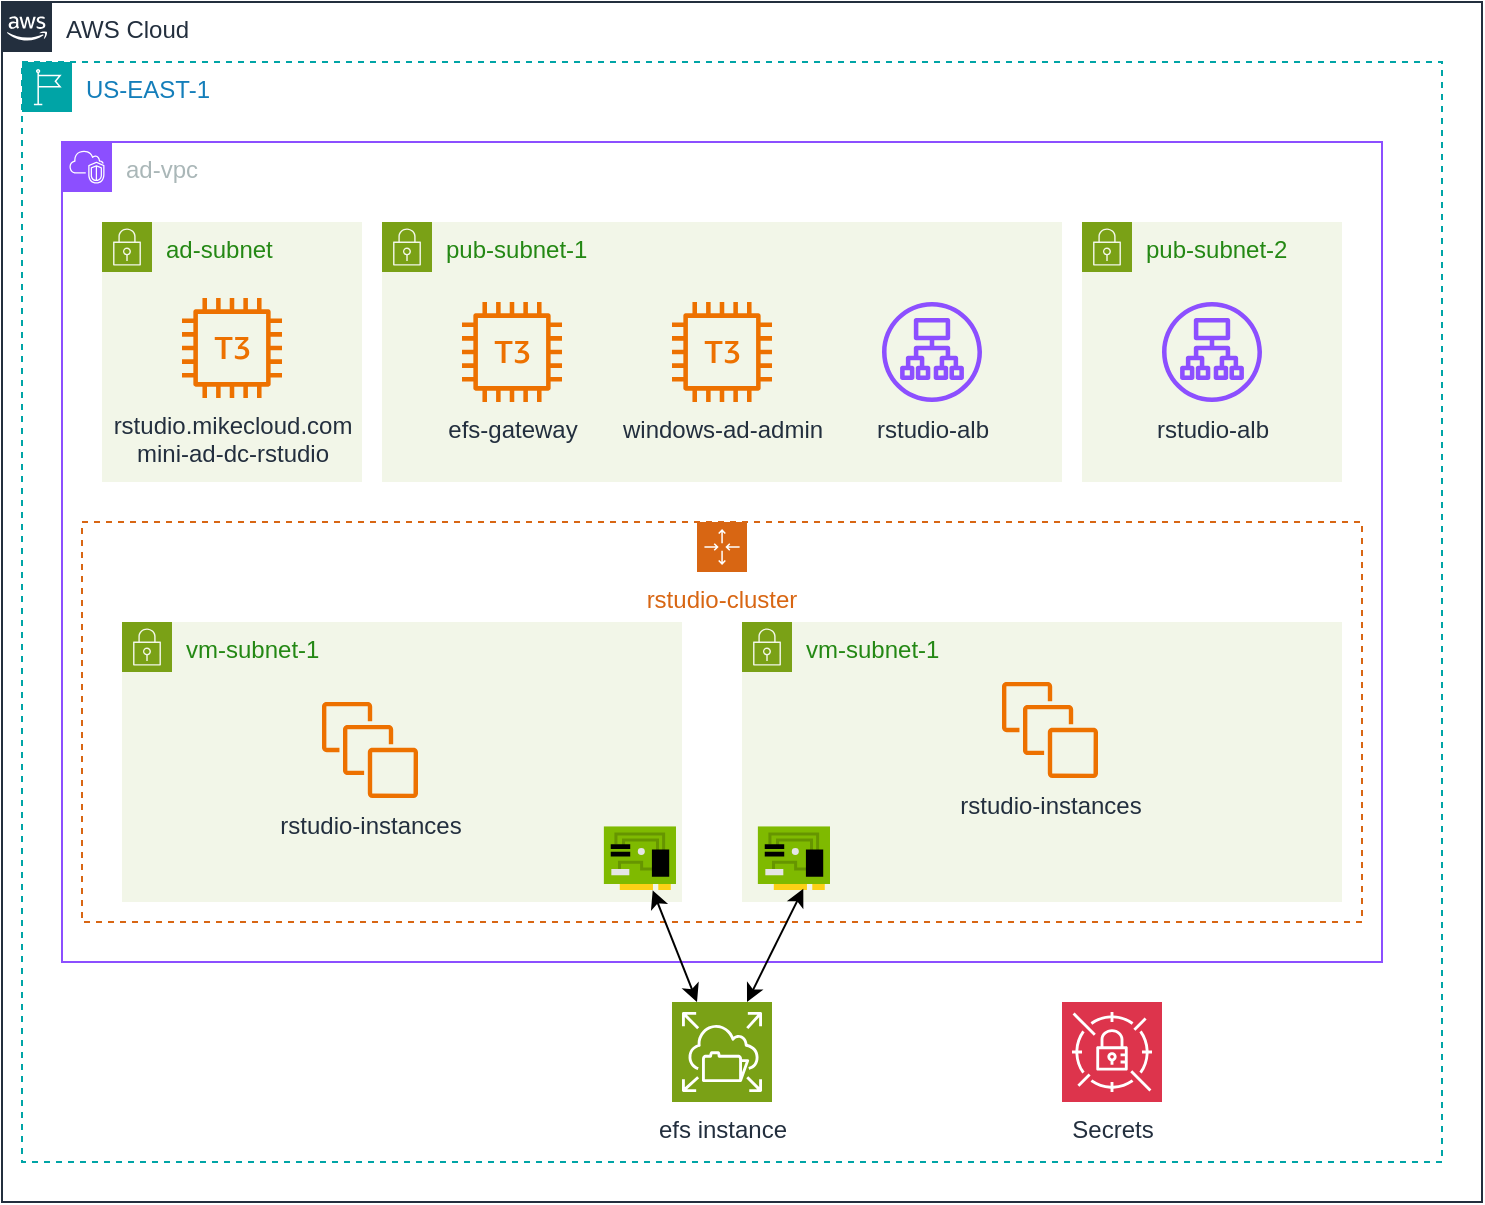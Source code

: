 <mxfile version="28.2.0">
  <diagram id="Ht1M8jgEwFfnCIfOTk4-" name="Page-1">
    <mxGraphModel grid="1" page="1" gridSize="10" guides="1" tooltips="1" connect="1" arrows="1" fold="1" pageScale="1" pageWidth="1169" pageHeight="827" math="0" shadow="0">
      <root>
        <mxCell id="0" />
        <mxCell id="1" parent="0" />
        <mxCell id="UEzPUAAOIrF-is8g5C7q-74" value="AWS Cloud" style="points=[[0,0],[0.25,0],[0.5,0],[0.75,0],[1,0],[1,0.25],[1,0.5],[1,0.75],[1,1],[0.75,1],[0.5,1],[0.25,1],[0,1],[0,0.75],[0,0.5],[0,0.25]];outlineConnect=0;gradientColor=none;html=1;whiteSpace=wrap;fontSize=12;fontStyle=0;shape=mxgraph.aws4.group;grIcon=mxgraph.aws4.group_aws_cloud_alt;strokeColor=#232F3E;fillColor=none;verticalAlign=top;align=left;spacingLeft=30;fontColor=#232F3E;dashed=0;labelBackgroundColor=#ffffff;container=1;pointerEvents=0;collapsible=0;recursiveResize=0;" vertex="1" parent="1">
          <mxGeometry x="140" y="90" width="740" height="600" as="geometry" />
        </mxCell>
        <mxCell id="2To4Lg_6mNJgqHkVp9uK-2" value="US-EAST-1" style="points=[[0,0],[0.25,0],[0.5,0],[0.75,0],[1,0],[1,0.25],[1,0.5],[1,0.75],[1,1],[0.75,1],[0.5,1],[0.25,1],[0,1],[0,0.75],[0,0.5],[0,0.25]];outlineConnect=0;gradientColor=none;html=1;whiteSpace=wrap;fontSize=12;fontStyle=0;container=1;pointerEvents=0;collapsible=0;recursiveResize=0;shape=mxgraph.aws4.group;grIcon=mxgraph.aws4.group_region;strokeColor=#00A4A6;fillColor=none;verticalAlign=top;align=left;spacingLeft=30;fontColor=#147EBA;dashed=1;" vertex="1" parent="UEzPUAAOIrF-is8g5C7q-74">
          <mxGeometry x="10" y="30" width="710" height="550" as="geometry" />
        </mxCell>
        <mxCell id="2To4Lg_6mNJgqHkVp9uK-8" value="ad-vpc" style="points=[[0,0],[0.25,0],[0.5,0],[0.75,0],[1,0],[1,0.25],[1,0.5],[1,0.75],[1,1],[0.75,1],[0.5,1],[0.25,1],[0,1],[0,0.75],[0,0.5],[0,0.25]];outlineConnect=0;gradientColor=none;html=1;whiteSpace=wrap;fontSize=12;fontStyle=0;container=1;pointerEvents=0;collapsible=0;recursiveResize=0;shape=mxgraph.aws4.group;grIcon=mxgraph.aws4.group_vpc2;strokeColor=#8C4FFF;fillColor=none;verticalAlign=top;align=left;spacingLeft=30;fontColor=#AAB7B8;dashed=0;" vertex="1" parent="2To4Lg_6mNJgqHkVp9uK-2">
          <mxGeometry x="20" y="40" width="660" height="410" as="geometry" />
        </mxCell>
        <mxCell id="TPCj60sYn2cIZddfXZA--1" value="ad-subnet" style="points=[[0,0],[0.25,0],[0.5,0],[0.75,0],[1,0],[1,0.25],[1,0.5],[1,0.75],[1,1],[0.75,1],[0.5,1],[0.25,1],[0,1],[0,0.75],[0,0.5],[0,0.25]];outlineConnect=0;gradientColor=none;html=1;whiteSpace=wrap;fontSize=12;fontStyle=0;container=1;pointerEvents=0;collapsible=0;recursiveResize=0;shape=mxgraph.aws4.group;grIcon=mxgraph.aws4.group_security_group;grStroke=0;strokeColor=#7AA116;fillColor=#F2F6E8;verticalAlign=top;align=left;spacingLeft=30;fontColor=#248814;dashed=0;" vertex="1" parent="2To4Lg_6mNJgqHkVp9uK-8">
          <mxGeometry x="20" y="40" width="130" height="130" as="geometry" />
        </mxCell>
        <mxCell id="kpzsKFrH2LE98xY-d6OL-2" value="rstudio.mikecloud.com&lt;div&gt;mini-ad-dc-rstudio&lt;/div&gt;" style="sketch=0;outlineConnect=0;fontColor=#232F3E;gradientColor=none;fillColor=#ED7100;strokeColor=none;dashed=0;verticalLabelPosition=bottom;verticalAlign=top;align=center;html=1;fontSize=12;fontStyle=0;aspect=fixed;pointerEvents=1;shape=mxgraph.aws4.t3_instance;" vertex="1" parent="TPCj60sYn2cIZddfXZA--1">
          <mxGeometry x="40" y="38" width="50" height="50" as="geometry" />
        </mxCell>
        <mxCell id="g_NmFDMgUkqE_HBu_Itk-14" value="pub-subnet-1&lt;div&gt;&lt;br&gt;&lt;/div&gt;" style="points=[[0,0],[0.25,0],[0.5,0],[0.75,0],[1,0],[1,0.25],[1,0.5],[1,0.75],[1,1],[0.75,1],[0.5,1],[0.25,1],[0,1],[0,0.75],[0,0.5],[0,0.25]];outlineConnect=0;gradientColor=none;html=1;whiteSpace=wrap;fontSize=12;fontStyle=0;container=1;pointerEvents=0;collapsible=0;recursiveResize=0;shape=mxgraph.aws4.group;grIcon=mxgraph.aws4.group_security_group;grStroke=0;strokeColor=#7AA116;fillColor=#F2F6E8;verticalAlign=top;align=left;spacingLeft=30;fontColor=#248814;dashed=0;" vertex="1" parent="2To4Lg_6mNJgqHkVp9uK-8">
          <mxGeometry x="160" y="40" width="340" height="130" as="geometry" />
        </mxCell>
        <mxCell id="kpzsKFrH2LE98xY-d6OL-3" value="efs-gateway" style="sketch=0;outlineConnect=0;fontColor=#232F3E;gradientColor=none;fillColor=#ED7100;strokeColor=none;dashed=0;verticalLabelPosition=bottom;verticalAlign=top;align=center;html=1;fontSize=12;fontStyle=0;aspect=fixed;pointerEvents=1;shape=mxgraph.aws4.t3_instance;" vertex="1" parent="g_NmFDMgUkqE_HBu_Itk-14">
          <mxGeometry x="40" y="40" width="50" height="50" as="geometry" />
        </mxCell>
        <mxCell id="kpzsKFrH2LE98xY-d6OL-4" value="windows-ad-admin" style="sketch=0;outlineConnect=0;fontColor=#232F3E;gradientColor=none;fillColor=#ED7100;strokeColor=none;dashed=0;verticalLabelPosition=bottom;verticalAlign=top;align=center;html=1;fontSize=12;fontStyle=0;aspect=fixed;pointerEvents=1;shape=mxgraph.aws4.t3_instance;" vertex="1" parent="g_NmFDMgUkqE_HBu_Itk-14">
          <mxGeometry x="145" y="40" width="50" height="50" as="geometry" />
        </mxCell>
        <mxCell id="g_NmFDMgUkqE_HBu_Itk-16" value="rstudio-alb" style="sketch=0;outlineConnect=0;fontColor=#232F3E;gradientColor=none;fillColor=#8C4FFF;strokeColor=none;dashed=0;verticalLabelPosition=bottom;verticalAlign=top;align=center;html=1;fontSize=12;fontStyle=0;aspect=fixed;pointerEvents=1;shape=mxgraph.aws4.application_load_balancer;" vertex="1" parent="g_NmFDMgUkqE_HBu_Itk-14">
          <mxGeometry x="250" y="40" width="50" height="50" as="geometry" />
        </mxCell>
        <mxCell id="g_NmFDMgUkqE_HBu_Itk-44" value="pub-subnet-2" style="points=[[0,0],[0.25,0],[0.5,0],[0.75,0],[1,0],[1,0.25],[1,0.5],[1,0.75],[1,1],[0.75,1],[0.5,1],[0.25,1],[0,1],[0,0.75],[0,0.5],[0,0.25]];outlineConnect=0;gradientColor=none;html=1;whiteSpace=wrap;fontSize=12;fontStyle=0;container=1;pointerEvents=0;collapsible=0;recursiveResize=0;shape=mxgraph.aws4.group;grIcon=mxgraph.aws4.group_security_group;grStroke=0;strokeColor=#7AA116;fillColor=#F2F6E8;verticalAlign=top;align=left;spacingLeft=30;fontColor=#248814;dashed=0;" vertex="1" parent="2To4Lg_6mNJgqHkVp9uK-8">
          <mxGeometry x="510" y="40" width="130" height="130" as="geometry" />
        </mxCell>
        <mxCell id="g_NmFDMgUkqE_HBu_Itk-48" value="rstudio-alb" style="sketch=0;outlineConnect=0;fontColor=#232F3E;gradientColor=none;fillColor=#8C4FFF;strokeColor=none;dashed=0;verticalLabelPosition=bottom;verticalAlign=top;align=center;html=1;fontSize=12;fontStyle=0;aspect=fixed;pointerEvents=1;shape=mxgraph.aws4.application_load_balancer;" vertex="1" parent="g_NmFDMgUkqE_HBu_Itk-44">
          <mxGeometry x="40" y="40" width="50" height="50" as="geometry" />
        </mxCell>
        <mxCell id="g_NmFDMgUkqE_HBu_Itk-58" value="rstudio-cluster" style="points=[[0,0],[0.25,0],[0.5,0],[0.75,0],[1,0],[1,0.25],[1,0.5],[1,0.75],[1,1],[0.75,1],[0.5,1],[0.25,1],[0,1],[0,0.75],[0,0.5],[0,0.25]];outlineConnect=0;gradientColor=none;html=1;whiteSpace=wrap;fontSize=12;fontStyle=0;container=1;pointerEvents=0;collapsible=0;recursiveResize=0;shape=mxgraph.aws4.groupCenter;grIcon=mxgraph.aws4.group_auto_scaling_group;grStroke=1;strokeColor=#D86613;fillColor=none;verticalAlign=top;align=center;fontColor=#D86613;dashed=1;spacingTop=25;" vertex="1" parent="2To4Lg_6mNJgqHkVp9uK-8">
          <mxGeometry x="10" y="190" width="640" height="200" as="geometry" />
        </mxCell>
        <mxCell id="TPCj60sYn2cIZddfXZA--6" value="vm-subnet-1" style="points=[[0,0],[0.25,0],[0.5,0],[0.75,0],[1,0],[1,0.25],[1,0.5],[1,0.75],[1,1],[0.75,1],[0.5,1],[0.25,1],[0,1],[0,0.75],[0,0.5],[0,0.25]];outlineConnect=0;gradientColor=none;html=1;whiteSpace=wrap;fontSize=12;fontStyle=0;container=1;pointerEvents=0;collapsible=0;recursiveResize=0;shape=mxgraph.aws4.group;grIcon=mxgraph.aws4.group_security_group;grStroke=0;strokeColor=#7AA116;fillColor=#F2F6E8;verticalAlign=top;align=left;spacingLeft=30;fontColor=#248814;dashed=0;" vertex="1" parent="g_NmFDMgUkqE_HBu_Itk-58">
          <mxGeometry x="20" y="50" width="280" height="140" as="geometry" />
        </mxCell>
        <mxCell id="g_NmFDMgUkqE_HBu_Itk-65" value="" style="image;sketch=0;aspect=fixed;html=1;points=[];align=center;fontSize=12;image=img/lib/mscae/NetworkInterfaceCard.svg;rotation=90;" vertex="1" parent="TPCj60sYn2cIZddfXZA--6">
          <mxGeometry x="243" y="100" width="32" height="36.36" as="geometry" />
        </mxCell>
        <mxCell id="hQcRDIymoFqYtSjGjtop-1" value="rstudio-instances" style="sketch=0;outlineConnect=0;fontColor=#232F3E;gradientColor=none;fillColor=#ED7100;strokeColor=none;dashed=0;verticalLabelPosition=bottom;verticalAlign=top;align=center;html=1;fontSize=12;fontStyle=0;aspect=fixed;pointerEvents=1;shape=mxgraph.aws4.instances;" vertex="1" parent="TPCj60sYn2cIZddfXZA--6">
          <mxGeometry x="100" y="40" width="48" height="48" as="geometry" />
        </mxCell>
        <mxCell id="g_NmFDMgUkqE_HBu_Itk-50" value="vm-subnet-1" style="points=[[0,0],[0.25,0],[0.5,0],[0.75,0],[1,0],[1,0.25],[1,0.5],[1,0.75],[1,1],[0.75,1],[0.5,1],[0.25,1],[0,1],[0,0.75],[0,0.5],[0,0.25]];outlineConnect=0;gradientColor=none;html=1;whiteSpace=wrap;fontSize=12;fontStyle=0;container=1;pointerEvents=0;collapsible=0;recursiveResize=0;shape=mxgraph.aws4.group;grIcon=mxgraph.aws4.group_security_group;grStroke=0;strokeColor=#7AA116;fillColor=#F2F6E8;verticalAlign=top;align=left;spacingLeft=30;fontColor=#248814;dashed=0;" vertex="1" parent="g_NmFDMgUkqE_HBu_Itk-58">
          <mxGeometry x="330" y="50" width="300" height="140" as="geometry" />
        </mxCell>
        <mxCell id="g_NmFDMgUkqE_HBu_Itk-66" value="" style="image;sketch=0;aspect=fixed;html=1;points=[];align=center;fontSize=12;image=img/lib/mscae/NetworkInterfaceCard.svg;rotation=90;" vertex="1" parent="g_NmFDMgUkqE_HBu_Itk-50">
          <mxGeometry x="10" y="100" width="32" height="36.36" as="geometry" />
        </mxCell>
        <mxCell id="g_NmFDMgUkqE_HBu_Itk-62" value="rstudio-instances" style="sketch=0;outlineConnect=0;fontColor=#232F3E;gradientColor=none;fillColor=#ED7100;strokeColor=none;dashed=0;verticalLabelPosition=bottom;verticalAlign=top;align=center;html=1;fontSize=12;fontStyle=0;aspect=fixed;pointerEvents=1;shape=mxgraph.aws4.instances;" vertex="1" parent="g_NmFDMgUkqE_HBu_Itk-50">
          <mxGeometry x="130" y="30" width="48" height="48" as="geometry" />
        </mxCell>
        <mxCell id="2d5OsVMwjiHugmZ0PO5l-1" value="efs instance" style="sketch=0;points=[[0,0,0],[0.25,0,0],[0.5,0,0],[0.75,0,0],[1,0,0],[0,1,0],[0.25,1,0],[0.5,1,0],[0.75,1,0],[1,1,0],[0,0.25,0],[0,0.5,0],[0,0.75,0],[1,0.25,0],[1,0.5,0],[1,0.75,0]];outlineConnect=0;fontColor=#232F3E;fillColor=#7AA116;strokeColor=#ffffff;dashed=0;verticalLabelPosition=bottom;verticalAlign=top;align=center;html=1;fontSize=12;fontStyle=0;aspect=fixed;shape=mxgraph.aws4.resourceIcon;resIcon=mxgraph.aws4.elastic_file_system;" vertex="1" parent="2To4Lg_6mNJgqHkVp9uK-2">
          <mxGeometry x="325" y="470" width="50" height="50" as="geometry" />
        </mxCell>
        <mxCell id="TPCj60sYn2cIZddfXZA--18" value="Secrets" style="sketch=0;points=[[0,0,0],[0.25,0,0],[0.5,0,0],[0.75,0,0],[1,0,0],[0,1,0],[0.25,1,0],[0.5,1,0],[0.75,1,0],[1,1,0],[0,0.25,0],[0,0.5,0],[0,0.75,0],[1,0.25,0],[1,0.5,0],[1,0.75,0]];outlineConnect=0;fontColor=#232F3E;fillColor=#DD344C;strokeColor=#ffffff;dashed=0;verticalLabelPosition=bottom;verticalAlign=top;align=center;html=1;fontSize=12;fontStyle=0;aspect=fixed;shape=mxgraph.aws4.resourceIcon;resIcon=mxgraph.aws4.secrets_manager;" vertex="1" parent="2To4Lg_6mNJgqHkVp9uK-2">
          <mxGeometry x="520" y="470" width="50" height="50" as="geometry" />
        </mxCell>
        <mxCell id="g_NmFDMgUkqE_HBu_Itk-1" style="edgeStyle=orthogonalEdgeStyle;rounded=0;orthogonalLoop=1;jettySize=auto;html=1;exitX=0.5;exitY=1;exitDx=0;exitDy=0;exitPerimeter=0;" edge="1" parent="2To4Lg_6mNJgqHkVp9uK-2" source="TPCj60sYn2cIZddfXZA--18" target="TPCj60sYn2cIZddfXZA--18">
          <mxGeometry relative="1" as="geometry" />
        </mxCell>
        <mxCell id="g_NmFDMgUkqE_HBu_Itk-61" style="edgeStyle=orthogonalEdgeStyle;rounded=0;orthogonalLoop=1;jettySize=auto;html=1;exitX=0.5;exitY=1;exitDx=0;exitDy=0;" edge="1" parent="2To4Lg_6mNJgqHkVp9uK-2" source="2To4Lg_6mNJgqHkVp9uK-8" target="2To4Lg_6mNJgqHkVp9uK-8">
          <mxGeometry relative="1" as="geometry" />
        </mxCell>
        <mxCell id="g_NmFDMgUkqE_HBu_Itk-67" value="" style="endArrow=classic;startArrow=classic;html=1;rounded=0;entryX=0.25;entryY=0;entryDx=0;entryDy=0;entryPerimeter=0;" edge="1" parent="2To4Lg_6mNJgqHkVp9uK-2" source="g_NmFDMgUkqE_HBu_Itk-65" target="2d5OsVMwjiHugmZ0PO5l-1">
          <mxGeometry width="50" height="50" relative="1" as="geometry">
            <mxPoint x="250" y="310" as="sourcePoint" />
            <mxPoint x="340" y="510" as="targetPoint" />
          </mxGeometry>
        </mxCell>
        <mxCell id="g_NmFDMgUkqE_HBu_Itk-68" value="" style="endArrow=classic;startArrow=classic;html=1;rounded=0;entryX=0.974;entryY=0.372;entryDx=0;entryDy=0;entryPerimeter=0;exitX=0.75;exitY=0;exitDx=0;exitDy=0;exitPerimeter=0;" edge="1" parent="2To4Lg_6mNJgqHkVp9uK-2" source="2d5OsVMwjiHugmZ0PO5l-1" target="g_NmFDMgUkqE_HBu_Itk-66">
          <mxGeometry width="50" height="50" relative="1" as="geometry">
            <mxPoint x="250" y="310" as="sourcePoint" />
            <mxPoint x="300" y="260" as="targetPoint" />
          </mxGeometry>
        </mxCell>
        <mxCell id="2To4Lg_6mNJgqHkVp9uK-46" value="" style="edgeStyle=orthogonalEdgeStyle;html=1;endArrow=block;elbow=vertical;startArrow=block;startFill=1;endFill=1;strokeColor=#545B64;rounded=0;" edge="1" parent="1">
          <mxGeometry width="100" relative="1" as="geometry">
            <mxPoint x="630" y="380" as="sourcePoint" />
            <mxPoint x="630" y="380" as="targetPoint" />
          </mxGeometry>
        </mxCell>
      </root>
    </mxGraphModel>
  </diagram>
</mxfile>
